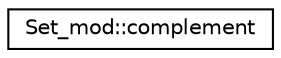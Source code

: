digraph "Graphical Class Hierarchy"
{
 // LATEX_PDF_SIZE
  edge [fontname="Helvetica",fontsize="10",labelfontname="Helvetica",labelfontsize="10"];
  node [fontname="Helvetica",fontsize="10",shape=record];
  rankdir="LR";
  Node0 [label="Set_mod::complement",height=0.2,width=0.4,color="black", fillcolor="white", style="filled",URL="$interfaceSet__mod_1_1complement.html",tooltip="Generate and return an array of elements of SuperSet that are not in Set."];
}
